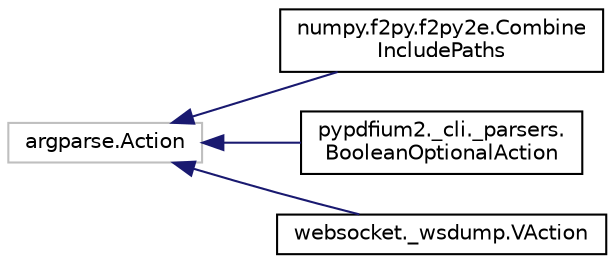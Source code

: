 digraph "Graphical Class Hierarchy"
{
 // LATEX_PDF_SIZE
  edge [fontname="Helvetica",fontsize="10",labelfontname="Helvetica",labelfontsize="10"];
  node [fontname="Helvetica",fontsize="10",shape=record];
  rankdir="LR";
  Node1622 [label="argparse.Action",height=0.2,width=0.4,color="grey75", fillcolor="white", style="filled",tooltip=" "];
  Node1622 -> Node0 [dir="back",color="midnightblue",fontsize="10",style="solid",fontname="Helvetica"];
  Node0 [label="numpy.f2py.f2py2e.Combine\lIncludePaths",height=0.2,width=0.4,color="black", fillcolor="white", style="filled",URL="$classnumpy_1_1f2py_1_1f2py2e_1_1CombineIncludePaths.html",tooltip=" "];
  Node1622 -> Node1624 [dir="back",color="midnightblue",fontsize="10",style="solid",fontname="Helvetica"];
  Node1624 [label="pypdfium2._cli._parsers.\lBooleanOptionalAction",height=0.2,width=0.4,color="black", fillcolor="white", style="filled",URL="$classpypdfium2_1_1__cli_1_1__parsers_1_1BooleanOptionalAction.html",tooltip=" "];
  Node1622 -> Node1625 [dir="back",color="midnightblue",fontsize="10",style="solid",fontname="Helvetica"];
  Node1625 [label="websocket._wsdump.VAction",height=0.2,width=0.4,color="black", fillcolor="white", style="filled",URL="$classwebsocket_1_1__wsdump_1_1VAction.html",tooltip=" "];
}
